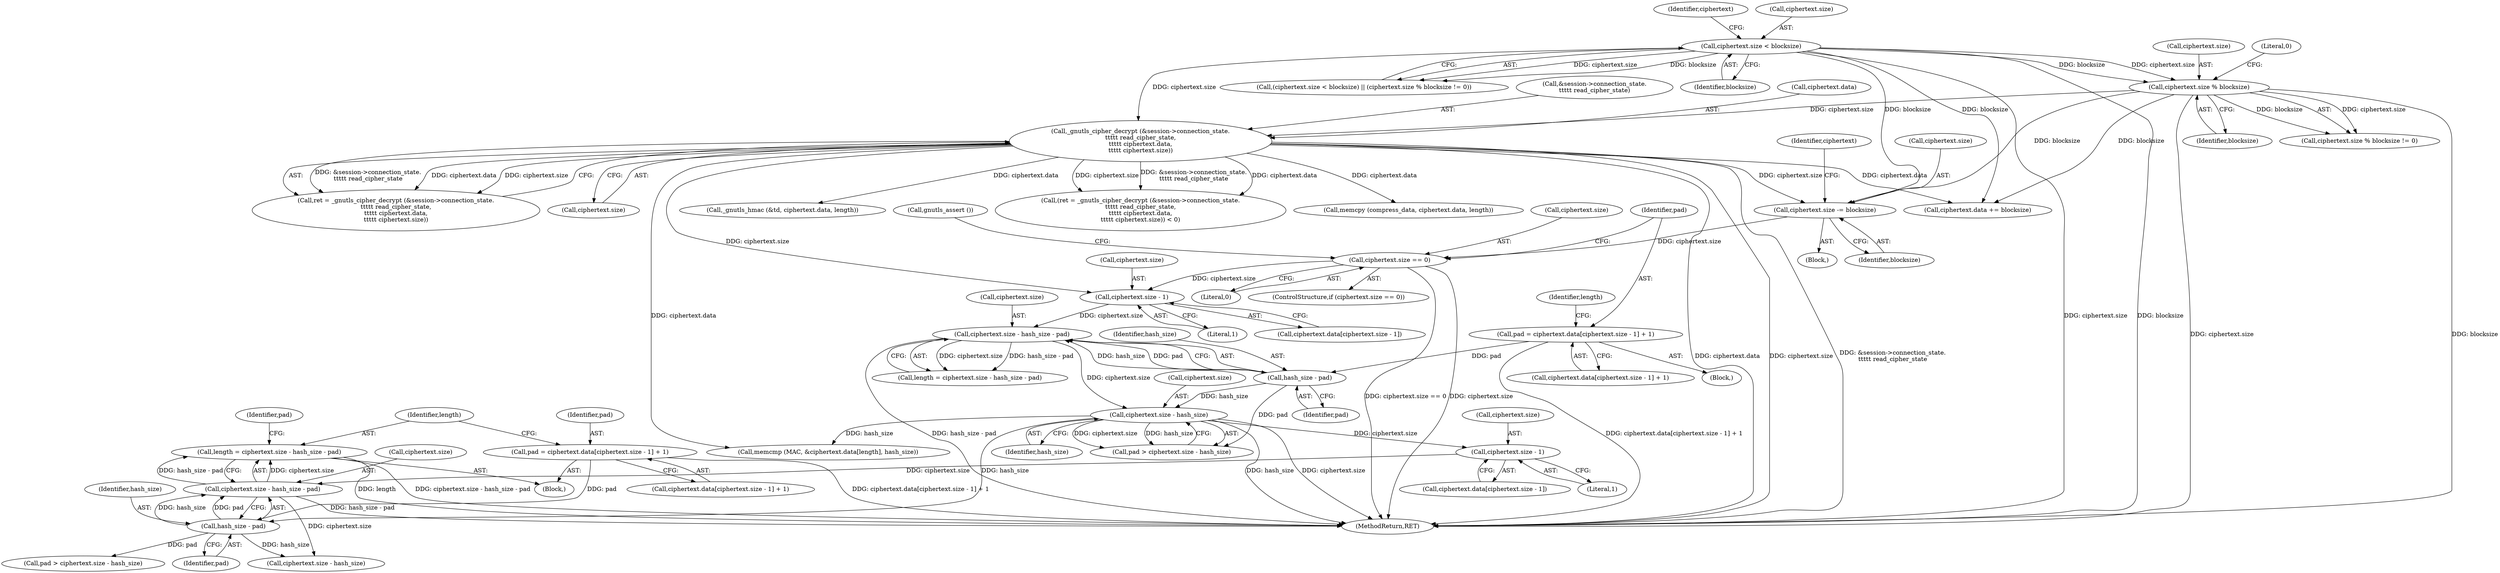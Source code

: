 digraph "1_savannah_bc8102405fda11ea00ca3b42acc4f4bce9d6e97b_0@del" {
"1000331" [label="(Call,length = ciphertext.size - hash_size - pad)"];
"1000333" [label="(Call,ciphertext.size - hash_size - pad)"];
"1000325" [label="(Call,ciphertext.size - 1)"];
"1000311" [label="(Call,ciphertext.size - hash_size)"];
"1000301" [label="(Call,ciphertext.size - hash_size - pad)"];
"1000293" [label="(Call,ciphertext.size - 1)"];
"1000277" [label="(Call,ciphertext.size == 0)"];
"1000266" [label="(Call,ciphertext.size -= blocksize)"];
"1000219" [label="(Call,ciphertext.size < blocksize)"];
"1000225" [label="(Call,ciphertext.size % blocksize)"];
"1000239" [label="(Call,_gnutls_cipher_decrypt (&session->connection_state.\n\t\t\t\t\t read_cipher_state,\n\t\t\t\t\t ciphertext.data,\n\t\t\t\t\t ciphertext.size))"];
"1000305" [label="(Call,hash_size - pad)"];
"1000286" [label="(Call,pad = ciphertext.data[ciphertext.size - 1] + 1)"];
"1000337" [label="(Call,hash_size - pad)"];
"1000318" [label="(Call,pad = ciphertext.data[ciphertext.size - 1] + 1)"];
"1000311" [label="(Call,ciphertext.size - hash_size)"];
"1000437" [label="(Call,_gnutls_hmac (&td, ciphertext.data, length))"];
"1000289" [label="(Call,ciphertext.data[ciphertext.size - 1])"];
"1000300" [label="(Identifier,length)"];
"1000229" [label="(Identifier,blocksize)"];
"1000302" [label="(Call,ciphertext.size)"];
"1000225" [label="(Call,ciphertext.size % blocksize)"];
"1000321" [label="(Call,ciphertext.data[ciphertext.size - 1])"];
"1000332" [label="(Identifier,length)"];
"1000277" [label="(Call,ciphertext.size == 0)"];
"1000276" [label="(ControlStructure,if (ciphertext.size == 0))"];
"1000333" [label="(Call,ciphertext.size - hash_size - pad)"];
"1000266" [label="(Call,ciphertext.size -= blocksize)"];
"1000270" [label="(Identifier,blocksize)"];
"1000273" [label="(Identifier,ciphertext)"];
"1000219" [label="(Call,ciphertext.size < blocksize)"];
"1000341" [label="(Call,pad > ciphertext.size - hash_size)"];
"1000307" [label="(Identifier,pad)"];
"1000218" [label="(Call,(ciphertext.size < blocksize) || (ciphertext.size % blocksize != 0))"];
"1000329" [label="(Literal,1)"];
"1000227" [label="(Identifier,ciphertext)"];
"1000230" [label="(Literal,0)"];
"1000326" [label="(Call,ciphertext.size)"];
"1000294" [label="(Call,ciphertext.size)"];
"1000283" [label="(Call,gnutls_assert ())"];
"1000223" [label="(Identifier,blocksize)"];
"1000325" [label="(Call,ciphertext.size - 1)"];
"1000457" [label="(Call,memcmp (MAC, &ciphertext.data[length], hash_size))"];
"1000312" [label="(Call,ciphertext.size)"];
"1000288" [label="(Call,ciphertext.data[ciphertext.size - 1] + 1)"];
"1000319" [label="(Identifier,pad)"];
"1000299" [label="(Call,length = ciphertext.size - hash_size - pad)"];
"1000487" [label="(MethodReturn,RET)"];
"1000331" [label="(Call,length = ciphertext.size - hash_size - pad)"];
"1000309" [label="(Call,pad > ciphertext.size - hash_size)"];
"1000301" [label="(Call,ciphertext.size - hash_size - pad)"];
"1000226" [label="(Call,ciphertext.size)"];
"1000316" [label="(Block,)"];
"1000343" [label="(Call,ciphertext.size - hash_size)"];
"1000240" [label="(Call,&session->connection_state.\n\t\t\t\t\t read_cipher_state)"];
"1000239" [label="(Call,_gnutls_cipher_decrypt (&session->connection_state.\n\t\t\t\t\t read_cipher_state,\n\t\t\t\t\t ciphertext.data,\n\t\t\t\t\t ciphertext.size))"];
"1000306" [label="(Identifier,hash_size)"];
"1000339" [label="(Identifier,pad)"];
"1000318" [label="(Call,pad = ciphertext.data[ciphertext.size - 1] + 1)"];
"1000297" [label="(Literal,1)"];
"1000334" [label="(Call,ciphertext.size)"];
"1000246" [label="(Call,ciphertext.data)"];
"1000315" [label="(Identifier,hash_size)"];
"1000236" [label="(Call,(ret = _gnutls_cipher_decrypt (&session->connection_state.\n\t\t\t\t\t read_cipher_state,\n\t\t\t\t\t ciphertext.data,\n\t\t\t\t\t ciphertext.size)) < 0)"];
"1000320" [label="(Call,ciphertext.data[ciphertext.size - 1] + 1)"];
"1000479" [label="(Call,memcpy (compress_data, ciphertext.data, length))"];
"1000286" [label="(Call,pad = ciphertext.data[ciphertext.size - 1] + 1)"];
"1000237" [label="(Call,ret = _gnutls_cipher_decrypt (&session->connection_state.\n\t\t\t\t\t read_cipher_state,\n\t\t\t\t\t ciphertext.data,\n\t\t\t\t\t ciphertext.size))"];
"1000271" [label="(Call,ciphertext.data += blocksize)"];
"1000305" [label="(Call,hash_size - pad)"];
"1000224" [label="(Call,ciphertext.size % blocksize != 0)"];
"1000118" [label="(Block,)"];
"1000287" [label="(Identifier,pad)"];
"1000337" [label="(Call,hash_size - pad)"];
"1000265" [label="(Block,)"];
"1000338" [label="(Identifier,hash_size)"];
"1000281" [label="(Literal,0)"];
"1000267" [label="(Call,ciphertext.size)"];
"1000342" [label="(Identifier,pad)"];
"1000293" [label="(Call,ciphertext.size - 1)"];
"1000278" [label="(Call,ciphertext.size)"];
"1000249" [label="(Call,ciphertext.size)"];
"1000220" [label="(Call,ciphertext.size)"];
"1000331" -> "1000316"  [label="AST: "];
"1000331" -> "1000333"  [label="CFG: "];
"1000332" -> "1000331"  [label="AST: "];
"1000333" -> "1000331"  [label="AST: "];
"1000342" -> "1000331"  [label="CFG: "];
"1000331" -> "1000487"  [label="DDG: ciphertext.size - hash_size - pad"];
"1000331" -> "1000487"  [label="DDG: length"];
"1000333" -> "1000331"  [label="DDG: ciphertext.size"];
"1000333" -> "1000331"  [label="DDG: hash_size - pad"];
"1000333" -> "1000337"  [label="CFG: "];
"1000334" -> "1000333"  [label="AST: "];
"1000337" -> "1000333"  [label="AST: "];
"1000333" -> "1000487"  [label="DDG: hash_size - pad"];
"1000325" -> "1000333"  [label="DDG: ciphertext.size"];
"1000337" -> "1000333"  [label="DDG: hash_size"];
"1000337" -> "1000333"  [label="DDG: pad"];
"1000333" -> "1000343"  [label="DDG: ciphertext.size"];
"1000325" -> "1000321"  [label="AST: "];
"1000325" -> "1000329"  [label="CFG: "];
"1000326" -> "1000325"  [label="AST: "];
"1000329" -> "1000325"  [label="AST: "];
"1000321" -> "1000325"  [label="CFG: "];
"1000311" -> "1000325"  [label="DDG: ciphertext.size"];
"1000311" -> "1000309"  [label="AST: "];
"1000311" -> "1000315"  [label="CFG: "];
"1000312" -> "1000311"  [label="AST: "];
"1000315" -> "1000311"  [label="AST: "];
"1000309" -> "1000311"  [label="CFG: "];
"1000311" -> "1000487"  [label="DDG: ciphertext.size"];
"1000311" -> "1000487"  [label="DDG: hash_size"];
"1000311" -> "1000309"  [label="DDG: ciphertext.size"];
"1000311" -> "1000309"  [label="DDG: hash_size"];
"1000301" -> "1000311"  [label="DDG: ciphertext.size"];
"1000305" -> "1000311"  [label="DDG: hash_size"];
"1000311" -> "1000337"  [label="DDG: hash_size"];
"1000311" -> "1000457"  [label="DDG: hash_size"];
"1000301" -> "1000299"  [label="AST: "];
"1000301" -> "1000305"  [label="CFG: "];
"1000302" -> "1000301"  [label="AST: "];
"1000305" -> "1000301"  [label="AST: "];
"1000299" -> "1000301"  [label="CFG: "];
"1000301" -> "1000487"  [label="DDG: hash_size - pad"];
"1000301" -> "1000299"  [label="DDG: ciphertext.size"];
"1000301" -> "1000299"  [label="DDG: hash_size - pad"];
"1000293" -> "1000301"  [label="DDG: ciphertext.size"];
"1000305" -> "1000301"  [label="DDG: hash_size"];
"1000305" -> "1000301"  [label="DDG: pad"];
"1000293" -> "1000289"  [label="AST: "];
"1000293" -> "1000297"  [label="CFG: "];
"1000294" -> "1000293"  [label="AST: "];
"1000297" -> "1000293"  [label="AST: "];
"1000289" -> "1000293"  [label="CFG: "];
"1000277" -> "1000293"  [label="DDG: ciphertext.size"];
"1000239" -> "1000293"  [label="DDG: ciphertext.size"];
"1000277" -> "1000276"  [label="AST: "];
"1000277" -> "1000281"  [label="CFG: "];
"1000278" -> "1000277"  [label="AST: "];
"1000281" -> "1000277"  [label="AST: "];
"1000283" -> "1000277"  [label="CFG: "];
"1000287" -> "1000277"  [label="CFG: "];
"1000277" -> "1000487"  [label="DDG: ciphertext.size"];
"1000277" -> "1000487"  [label="DDG: ciphertext.size == 0"];
"1000266" -> "1000277"  [label="DDG: ciphertext.size"];
"1000266" -> "1000265"  [label="AST: "];
"1000266" -> "1000270"  [label="CFG: "];
"1000267" -> "1000266"  [label="AST: "];
"1000270" -> "1000266"  [label="AST: "];
"1000273" -> "1000266"  [label="CFG: "];
"1000219" -> "1000266"  [label="DDG: blocksize"];
"1000225" -> "1000266"  [label="DDG: blocksize"];
"1000239" -> "1000266"  [label="DDG: ciphertext.size"];
"1000219" -> "1000218"  [label="AST: "];
"1000219" -> "1000223"  [label="CFG: "];
"1000220" -> "1000219"  [label="AST: "];
"1000223" -> "1000219"  [label="AST: "];
"1000227" -> "1000219"  [label="CFG: "];
"1000218" -> "1000219"  [label="CFG: "];
"1000219" -> "1000487"  [label="DDG: blocksize"];
"1000219" -> "1000487"  [label="DDG: ciphertext.size"];
"1000219" -> "1000218"  [label="DDG: ciphertext.size"];
"1000219" -> "1000218"  [label="DDG: blocksize"];
"1000219" -> "1000225"  [label="DDG: ciphertext.size"];
"1000219" -> "1000225"  [label="DDG: blocksize"];
"1000219" -> "1000239"  [label="DDG: ciphertext.size"];
"1000219" -> "1000271"  [label="DDG: blocksize"];
"1000225" -> "1000224"  [label="AST: "];
"1000225" -> "1000229"  [label="CFG: "];
"1000226" -> "1000225"  [label="AST: "];
"1000229" -> "1000225"  [label="AST: "];
"1000230" -> "1000225"  [label="CFG: "];
"1000225" -> "1000487"  [label="DDG: ciphertext.size"];
"1000225" -> "1000487"  [label="DDG: blocksize"];
"1000225" -> "1000224"  [label="DDG: ciphertext.size"];
"1000225" -> "1000224"  [label="DDG: blocksize"];
"1000225" -> "1000239"  [label="DDG: ciphertext.size"];
"1000225" -> "1000271"  [label="DDG: blocksize"];
"1000239" -> "1000237"  [label="AST: "];
"1000239" -> "1000249"  [label="CFG: "];
"1000240" -> "1000239"  [label="AST: "];
"1000246" -> "1000239"  [label="AST: "];
"1000249" -> "1000239"  [label="AST: "];
"1000237" -> "1000239"  [label="CFG: "];
"1000239" -> "1000487"  [label="DDG: &session->connection_state.\n\t\t\t\t\t read_cipher_state"];
"1000239" -> "1000487"  [label="DDG: ciphertext.data"];
"1000239" -> "1000487"  [label="DDG: ciphertext.size"];
"1000239" -> "1000236"  [label="DDG: &session->connection_state.\n\t\t\t\t\t read_cipher_state"];
"1000239" -> "1000236"  [label="DDG: ciphertext.data"];
"1000239" -> "1000236"  [label="DDG: ciphertext.size"];
"1000239" -> "1000237"  [label="DDG: &session->connection_state.\n\t\t\t\t\t read_cipher_state"];
"1000239" -> "1000237"  [label="DDG: ciphertext.data"];
"1000239" -> "1000237"  [label="DDG: ciphertext.size"];
"1000239" -> "1000271"  [label="DDG: ciphertext.data"];
"1000239" -> "1000437"  [label="DDG: ciphertext.data"];
"1000239" -> "1000457"  [label="DDG: ciphertext.data"];
"1000239" -> "1000479"  [label="DDG: ciphertext.data"];
"1000305" -> "1000307"  [label="CFG: "];
"1000306" -> "1000305"  [label="AST: "];
"1000307" -> "1000305"  [label="AST: "];
"1000286" -> "1000305"  [label="DDG: pad"];
"1000305" -> "1000309"  [label="DDG: pad"];
"1000286" -> "1000118"  [label="AST: "];
"1000286" -> "1000288"  [label="CFG: "];
"1000287" -> "1000286"  [label="AST: "];
"1000288" -> "1000286"  [label="AST: "];
"1000300" -> "1000286"  [label="CFG: "];
"1000286" -> "1000487"  [label="DDG: ciphertext.data[ciphertext.size - 1] + 1"];
"1000337" -> "1000339"  [label="CFG: "];
"1000338" -> "1000337"  [label="AST: "];
"1000339" -> "1000337"  [label="AST: "];
"1000318" -> "1000337"  [label="DDG: pad"];
"1000337" -> "1000341"  [label="DDG: pad"];
"1000337" -> "1000343"  [label="DDG: hash_size"];
"1000318" -> "1000316"  [label="AST: "];
"1000318" -> "1000320"  [label="CFG: "];
"1000319" -> "1000318"  [label="AST: "];
"1000320" -> "1000318"  [label="AST: "];
"1000332" -> "1000318"  [label="CFG: "];
"1000318" -> "1000487"  [label="DDG: ciphertext.data[ciphertext.size - 1] + 1"];
}
